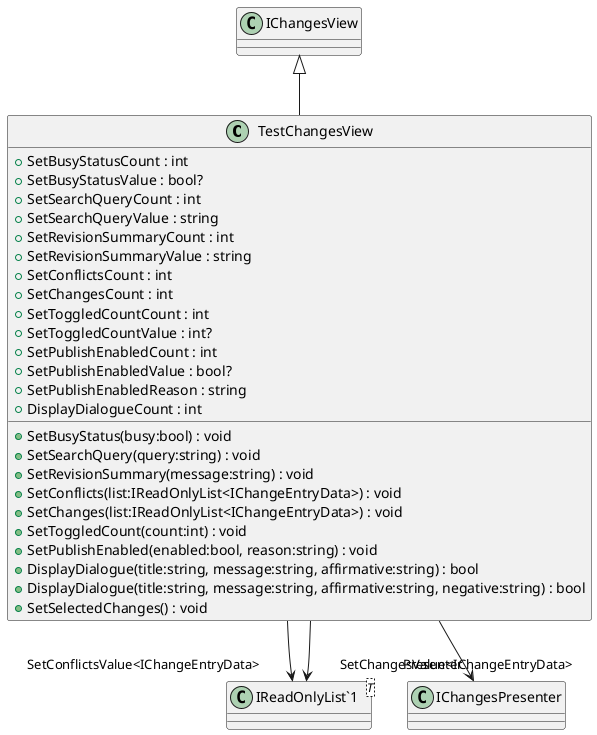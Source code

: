 @startuml
class TestChangesView {
    + SetBusyStatusCount : int
    + SetBusyStatusValue : bool?
    + SetSearchQueryCount : int
    + SetSearchQueryValue : string
    + SetRevisionSummaryCount : int
    + SetRevisionSummaryValue : string
    + SetConflictsCount : int
    + SetChangesCount : int
    + SetToggledCountCount : int
    + SetToggledCountValue : int?
    + SetPublishEnabledCount : int
    + SetPublishEnabledValue : bool?
    + SetPublishEnabledReason : string
    + DisplayDialogueCount : int
    + SetBusyStatus(busy:bool) : void
    + SetSearchQuery(query:string) : void
    + SetRevisionSummary(message:string) : void
    + SetConflicts(list:IReadOnlyList<IChangeEntryData>) : void
    + SetChanges(list:IReadOnlyList<IChangeEntryData>) : void
    + SetToggledCount(count:int) : void
    + SetPublishEnabled(enabled:bool, reason:string) : void
    + DisplayDialogue(title:string, message:string, affirmative:string) : bool
    + DisplayDialogue(title:string, message:string, affirmative:string, negative:string) : bool
    + SetSelectedChanges() : void
}
class "IReadOnlyList`1"<T> {
}
IChangesView <|-- TestChangesView
TestChangesView --> "SetConflictsValue<IChangeEntryData>" "IReadOnlyList`1"
TestChangesView --> "SetChangesValue<IChangeEntryData>" "IReadOnlyList`1"
TestChangesView --> "Presenter" IChangesPresenter
@enduml
